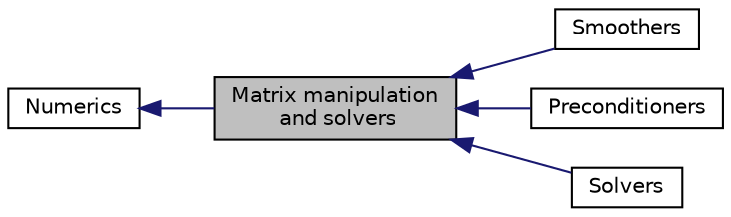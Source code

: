 digraph "Matrix manipulation and solvers"
{
  bgcolor="transparent";
  edge [fontname="Helvetica",fontsize="10",labelfontname="Helvetica",labelfontsize="10"];
  node [fontname="Helvetica",fontsize="10",shape=record];
  rankdir=LR;
  Node3 [label="Smoothers",height=0.2,width=0.4,color="black",URL="$group__grpLduMatrixSmoothers.html"];
  Node1 [label="Numerics",height=0.2,width=0.4,color="black",URL="$group__grpNumerics.html"];
  Node0 [label="Matrix manipulation\l and solvers",height=0.2,width=0.4,color="black", fillcolor="grey75", style="filled" fontcolor="black"];
  Node2 [label="Preconditioners",height=0.2,width=0.4,color="black",URL="$group__grpLduMatrixPreconditioners.html"];
  Node4 [label="Solvers",height=0.2,width=0.4,color="black",URL="$group__grpLduMatrixSolvers.html"];
  Node1->Node0 [shape=plaintext, color="midnightblue", dir="back", style="solid"];
  Node0->Node2 [shape=plaintext, color="midnightblue", dir="back", style="solid"];
  Node0->Node3 [shape=plaintext, color="midnightblue", dir="back", style="solid"];
  Node0->Node4 [shape=plaintext, color="midnightblue", dir="back", style="solid"];
}
